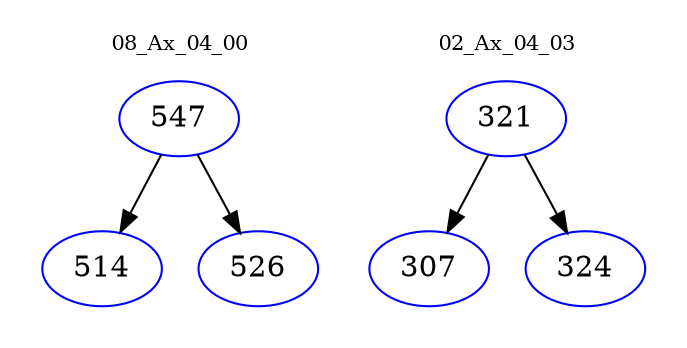 digraph{
subgraph cluster_0 {
color = white
label = "08_Ax_04_00";
fontsize=10;
T0_547 [label="547", color="blue"]
T0_547 -> T0_514 [color="black"]
T0_514 [label="514", color="blue"]
T0_547 -> T0_526 [color="black"]
T0_526 [label="526", color="blue"]
}
subgraph cluster_1 {
color = white
label = "02_Ax_04_03";
fontsize=10;
T1_321 [label="321", color="blue"]
T1_321 -> T1_307 [color="black"]
T1_307 [label="307", color="blue"]
T1_321 -> T1_324 [color="black"]
T1_324 [label="324", color="blue"]
}
}
